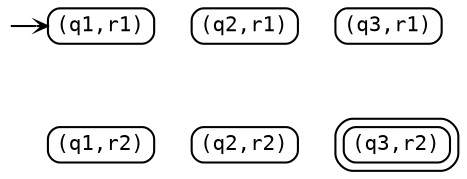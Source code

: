 digraph {
  rankdir=TB;
  node [fontname=Courier,fontsize=10,shape=box,style=rounded,height=0,width=0,margin="0.055,0.042"];
  edge [arrowhead=vee,arrowsize=0.5,fontname=Courier,fontsize=9];

  {
  rank=same;
  _START[shape=none,label=""];
  q1r1[label=<(q1,r1)>];
  q2r1[label=<(q2,r1)>];
  q3r1[label=<(q3,r1)>];
  }

  {
  rank=same;
  fakestart[shape=none,label=""];
  q1r2[label=<(q1,r2)>];
  q2r2[label=<(q2,r2)>];
  q3r2[label=<(q3,r2)>,peripheries=2];
  }

  _START -> fakestart[style=invis];

  edge[constraint=false];
  _START -> q1r1;
  fakestart -> q1r2[style=invis];
}